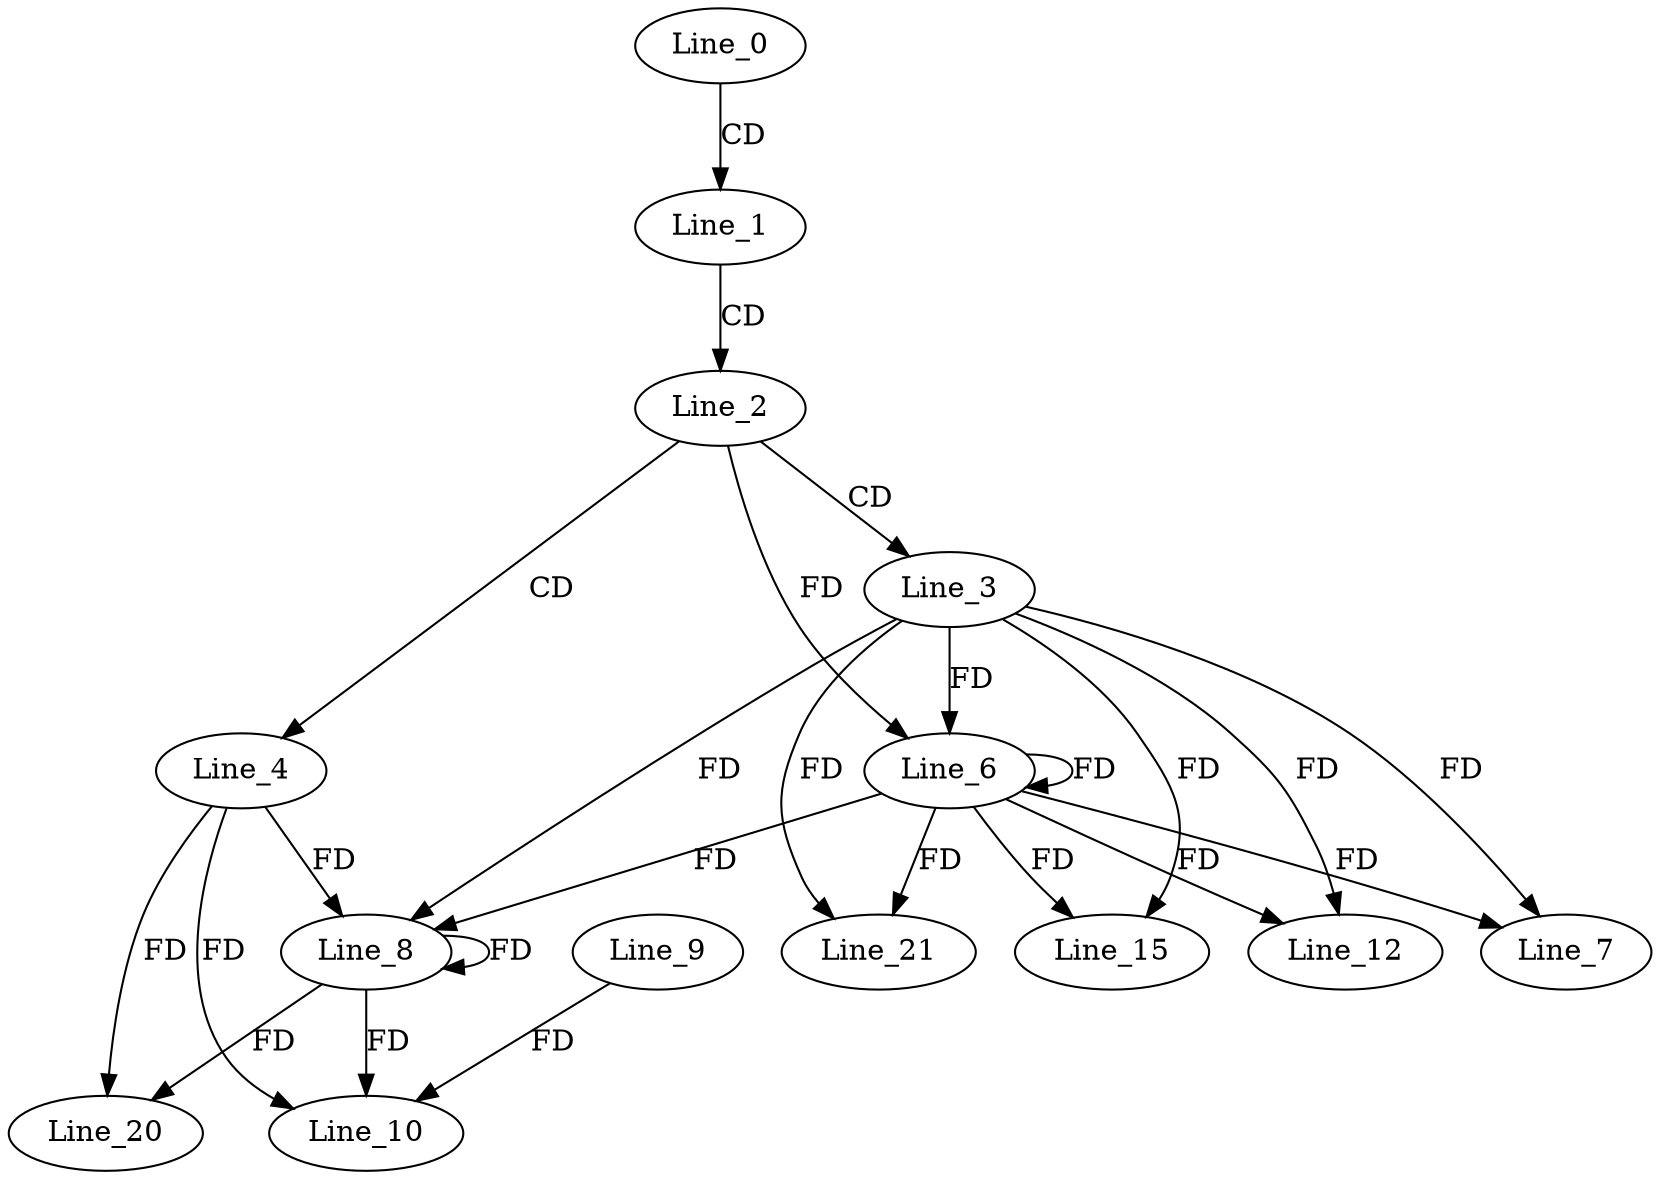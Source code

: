 digraph G {
  Line_0;
  Line_1;
  Line_2;
  Line_3;
  Line_4;
  Line_6;
  Line_6;
  Line_7;
  Line_8;
  Line_8;
  Line_10;
  Line_9;
  Line_12;
  Line_15;
  Line_20;
  Line_21;
  Line_0 -> Line_1 [ label="CD" ];
  Line_1 -> Line_2 [ label="CD" ];
  Line_2 -> Line_3 [ label="CD" ];
  Line_2 -> Line_4 [ label="CD" ];
  Line_3 -> Line_6 [ label="FD" ];
  Line_6 -> Line_6 [ label="FD" ];
  Line_2 -> Line_6 [ label="FD" ];
  Line_3 -> Line_7 [ label="FD" ];
  Line_6 -> Line_7 [ label="FD" ];
  Line_4 -> Line_8 [ label="FD" ];
  Line_8 -> Line_8 [ label="FD" ];
  Line_3 -> Line_8 [ label="FD" ];
  Line_6 -> Line_8 [ label="FD" ];
  Line_4 -> Line_10 [ label="FD" ];
  Line_8 -> Line_10 [ label="FD" ];
  Line_9 -> Line_10 [ label="FD" ];
  Line_3 -> Line_12 [ label="FD" ];
  Line_6 -> Line_12 [ label="FD" ];
  Line_3 -> Line_15 [ label="FD" ];
  Line_6 -> Line_15 [ label="FD" ];
  Line_4 -> Line_20 [ label="FD" ];
  Line_8 -> Line_20 [ label="FD" ];
  Line_3 -> Line_21 [ label="FD" ];
  Line_6 -> Line_21 [ label="FD" ];
}
